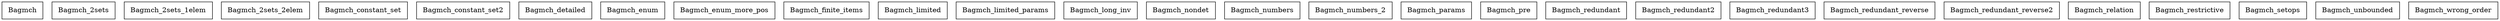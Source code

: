 digraph {
Bagmch [ label=" Bagmch " shape= box ]
Bagmch_2sets [ label=" Bagmch_2sets " shape= box ]
Bagmch_2sets_1elem [ label=" Bagmch_2sets_1elem " shape= box ]
Bagmch_2sets_2elem [ label=" Bagmch_2sets_2elem " shape= box ]
Bagmch_constant_set [ label=" Bagmch_constant_set " shape= box ]
Bagmch_constant_set2 [ label=" Bagmch_constant_set2 " shape= box ]
Bagmch_detailed [ label=" Bagmch_detailed " shape= box ]
Bagmch_enum [ label=" Bagmch_enum " shape= box ]
Bagmch_enum_more_pos [ label=" Bagmch_enum_more_pos " shape= box ]
Bagmch_finite_items [ label=" Bagmch_finite_items " shape= box ]
Bagmch_limited [ label=" Bagmch_limited " shape= box ]
Bagmch_limited_params [ label=" Bagmch_limited_params " shape= box ]
Bagmch_long_inv [ label=" Bagmch_long_inv " shape= box ]
Bagmch_nondet [ label=" Bagmch_nondet " shape= box ]
Bagmch_numbers [ label=" Bagmch_numbers " shape= box ]
Bagmch_numbers_2 [ label=" Bagmch_numbers_2 " shape= box ]
Bagmch_params [ label=" Bagmch_params " shape= box ]
Bagmch_pre [ label=" Bagmch_pre " shape= box ]
Bagmch_redundant [ label=" Bagmch_redundant " shape= box ]
Bagmch_redundant2 [ label=" Bagmch_redundant2 " shape= box ]
Bagmch_redundant3 [ label=" Bagmch_redundant3 " shape= box ]
Bagmch_redundant_reverse [ label=" Bagmch_redundant_reverse " shape= box ]
Bagmch_redundant_reverse2 [ label=" Bagmch_redundant_reverse2 " shape= box ]
Bagmch_relation [ label=" Bagmch_relation " shape= box ]
Bagmch_restrictive [ label=" Bagmch_restrictive " shape= box ]
Bagmch_setops [ label=" Bagmch_setops " shape= box ]
Bagmch_unbounded [ label=" Bagmch_unbounded " shape= box ]
Bagmch_wrong_order [ label=" Bagmch_wrong_order " shape= box ]

}
